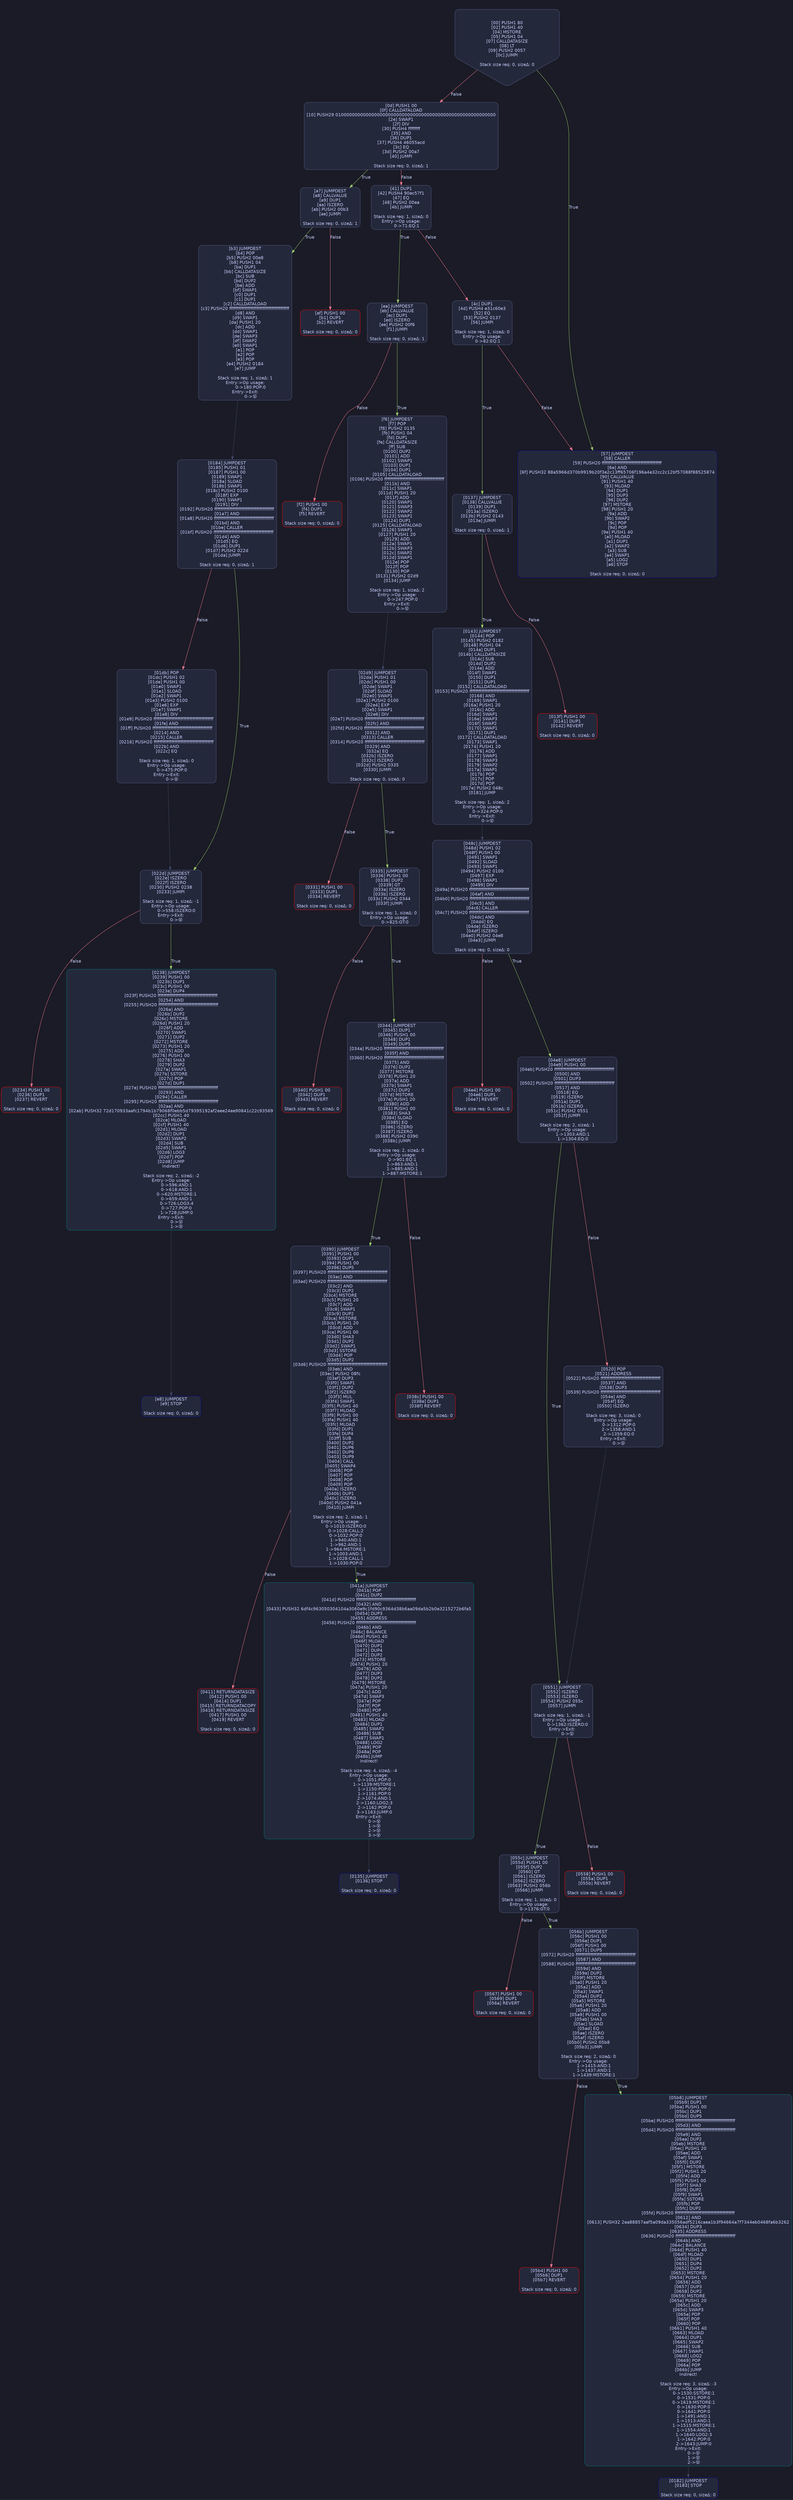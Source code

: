 digraph G {
    node [shape=box, style="filled, rounded", color="#565f89", fontcolor="#c0caf5", fontname="Helvetica", fillcolor="#24283b"];
    edge [color="#414868", fontcolor="#c0caf5", fontname="Helvetica"];
    bgcolor="#1a1b26";
    0 [ label = "[00] PUSH1 80
[02] PUSH1 40
[04] MSTORE
[05] PUSH1 04
[07] CALLDATASIZE
[08] LT
[09] PUSH2 0057
[0c] JUMPI

Stack size req: 0, sizeΔ: 0
" shape = invhouse]
    1 [ label = "[0d] PUSH1 00
[0f] CALLDATALOAD
[10] PUSH29 0100000000000000000000000000000000000000000000000000000000
[2e] SWAP1
[2f] DIV
[30] PUSH4 ffffffff
[35] AND
[36] DUP1
[37] PUSH4 46055acd
[3c] EQ
[3d] PUSH2 00a7
[40] JUMPI

Stack size req: 0, sizeΔ: 1
"]
    2 [ label = "[41] DUP1
[42] PUSH4 90ec57f1
[47] EQ
[48] PUSH2 00ea
[4b] JUMPI

Stack size req: 1, sizeΔ: 0
Entry->Op usage:
	0->71:EQ:1
"]
    3 [ label = "[4c] DUP1
[4d] PUSH4 e31c60e3
[52] EQ
[53] PUSH2 0137
[56] JUMPI

Stack size req: 1, sizeΔ: 0
Entry->Op usage:
	0->82:EQ:1
"]
    4 [ label = "[57] JUMPDEST
[58] CALLER
[59] PUSH20 ffffffffffffffffffffffffffffffffffffffff
[6e] AND
[6f] PUSH32 88a5966d370b9919b20f3e2c13ff65706f196a4e32cc2c12bf57088f88525874
[90] CALLVALUE
[91] PUSH1 40
[93] MLOAD
[94] DUP1
[95] DUP3
[96] DUP2
[97] MSTORE
[98] PUSH1 20
[9a] ADD
[9b] SWAP2
[9c] POP
[9d] POP
[9e] PUSH1 40
[a0] MLOAD
[a1] DUP1
[a2] SWAP2
[a3] SUB
[a4] SWAP1
[a5] LOG2
[a6] STOP

Stack size req: 0, sizeΔ: 0
" color = "darkblue"]
    5 [ label = "[a7] JUMPDEST
[a8] CALLVALUE
[a9] DUP1
[aa] ISZERO
[ab] PUSH2 00b3
[ae] JUMPI

Stack size req: 0, sizeΔ: 1
"]
    6 [ label = "[af] PUSH1 00
[b1] DUP1
[b2] REVERT

Stack size req: 0, sizeΔ: 0
" color = "red"]
    7 [ label = "[b3] JUMPDEST
[b4] POP
[b5] PUSH2 00e8
[b8] PUSH1 04
[ba] DUP1
[bb] CALLDATASIZE
[bc] SUB
[bd] DUP2
[be] ADD
[bf] SWAP1
[c0] DUP1
[c1] DUP1
[c2] CALLDATALOAD
[c3] PUSH20 ffffffffffffffffffffffffffffffffffffffff
[d8] AND
[d9] SWAP1
[da] PUSH1 20
[dc] ADD
[dd] SWAP1
[de] SWAP3
[df] SWAP2
[e0] SWAP1
[e1] POP
[e2] POP
[e3] POP
[e4] PUSH2 0184
[e7] JUMP

Stack size req: 1, sizeΔ: 1
Entry->Op usage:
	0->180:POP:0
Entry->Exit:
	0->😵
"]
    8 [ label = "[e8] JUMPDEST
[e9] STOP

Stack size req: 0, sizeΔ: 0
" color = "darkblue"]
    9 [ label = "[ea] JUMPDEST
[eb] CALLVALUE
[ec] DUP1
[ed] ISZERO
[ee] PUSH2 00f6
[f1] JUMPI

Stack size req: 0, sizeΔ: 1
"]
    10 [ label = "[f2] PUSH1 00
[f4] DUP1
[f5] REVERT

Stack size req: 0, sizeΔ: 0
" color = "red"]
    11 [ label = "[f6] JUMPDEST
[f7] POP
[f8] PUSH2 0135
[fb] PUSH1 04
[fd] DUP1
[fe] CALLDATASIZE
[ff] SUB
[0100] DUP2
[0101] ADD
[0102] SWAP1
[0103] DUP1
[0104] DUP1
[0105] CALLDATALOAD
[0106] PUSH20 ffffffffffffffffffffffffffffffffffffffff
[011b] AND
[011c] SWAP1
[011d] PUSH1 20
[011f] ADD
[0120] SWAP1
[0121] SWAP3
[0122] SWAP2
[0123] SWAP1
[0124] DUP1
[0125] CALLDATALOAD
[0126] SWAP1
[0127] PUSH1 20
[0129] ADD
[012a] SWAP1
[012b] SWAP3
[012c] SWAP2
[012d] SWAP1
[012e] POP
[012f] POP
[0130] POP
[0131] PUSH2 02d9
[0134] JUMP

Stack size req: 1, sizeΔ: 2
Entry->Op usage:
	0->247:POP:0
Entry->Exit:
	0->😵
"]
    12 [ label = "[0135] JUMPDEST
[0136] STOP

Stack size req: 0, sizeΔ: 0
" color = "darkblue"]
    13 [ label = "[0137] JUMPDEST
[0138] CALLVALUE
[0139] DUP1
[013a] ISZERO
[013b] PUSH2 0143
[013e] JUMPI

Stack size req: 0, sizeΔ: 1
"]
    14 [ label = "[013f] PUSH1 00
[0141] DUP1
[0142] REVERT

Stack size req: 0, sizeΔ: 0
" color = "red"]
    15 [ label = "[0143] JUMPDEST
[0144] POP
[0145] PUSH2 0182
[0148] PUSH1 04
[014a] DUP1
[014b] CALLDATASIZE
[014c] SUB
[014d] DUP2
[014e] ADD
[014f] SWAP1
[0150] DUP1
[0151] DUP1
[0152] CALLDATALOAD
[0153] PUSH20 ffffffffffffffffffffffffffffffffffffffff
[0168] AND
[0169] SWAP1
[016a] PUSH1 20
[016c] ADD
[016d] SWAP1
[016e] SWAP3
[016f] SWAP2
[0170] SWAP1
[0171] DUP1
[0172] CALLDATALOAD
[0173] SWAP1
[0174] PUSH1 20
[0176] ADD
[0177] SWAP1
[0178] SWAP3
[0179] SWAP2
[017a] SWAP1
[017b] POP
[017c] POP
[017d] POP
[017e] PUSH2 048c
[0181] JUMP

Stack size req: 1, sizeΔ: 2
Entry->Op usage:
	0->324:POP:0
Entry->Exit:
	0->😵
"]
    16 [ label = "[0182] JUMPDEST
[0183] STOP

Stack size req: 0, sizeΔ: 0
" color = "darkblue"]
    17 [ label = "[0184] JUMPDEST
[0185] PUSH1 01
[0187] PUSH1 00
[0189] SWAP1
[018a] SLOAD
[018b] SWAP1
[018c] PUSH2 0100
[018f] EXP
[0190] SWAP1
[0191] DIV
[0192] PUSH20 ffffffffffffffffffffffffffffffffffffffff
[01a7] AND
[01a8] PUSH20 ffffffffffffffffffffffffffffffffffffffff
[01bd] AND
[01be] CALLER
[01bf] PUSH20 ffffffffffffffffffffffffffffffffffffffff
[01d4] AND
[01d5] EQ
[01d6] DUP1
[01d7] PUSH2 022d
[01da] JUMPI

Stack size req: 0, sizeΔ: 1
"]
    18 [ label = "[01db] POP
[01dc] PUSH1 02
[01de] PUSH1 00
[01e0] SWAP1
[01e1] SLOAD
[01e2] SWAP1
[01e3] PUSH2 0100
[01e6] EXP
[01e7] SWAP1
[01e8] DIV
[01e9] PUSH20 ffffffffffffffffffffffffffffffffffffffff
[01fe] AND
[01ff] PUSH20 ffffffffffffffffffffffffffffffffffffffff
[0214] AND
[0215] CALLER
[0216] PUSH20 ffffffffffffffffffffffffffffffffffffffff
[022b] AND
[022c] EQ

Stack size req: 1, sizeΔ: 0
Entry->Op usage:
	0->475:POP:0
Entry->Exit:
	0->😵
"]
    19 [ label = "[022d] JUMPDEST
[022e] ISZERO
[022f] ISZERO
[0230] PUSH2 0238
[0233] JUMPI

Stack size req: 1, sizeΔ: -1
Entry->Op usage:
	0->558:ISZERO:0
Entry->Exit:
	0->😵
"]
    20 [ label = "[0234] PUSH1 00
[0236] DUP1
[0237] REVERT

Stack size req: 0, sizeΔ: 0
" color = "red"]
    21 [ label = "[0238] JUMPDEST
[0239] PUSH1 00
[023b] DUP1
[023c] PUSH1 00
[023e] DUP4
[023f] PUSH20 ffffffffffffffffffffffffffffffffffffffff
[0254] AND
[0255] PUSH20 ffffffffffffffffffffffffffffffffffffffff
[026a] AND
[026b] DUP2
[026c] MSTORE
[026d] PUSH1 20
[026f] ADD
[0270] SWAP1
[0271] DUP2
[0272] MSTORE
[0273] PUSH1 20
[0275] ADD
[0276] PUSH1 00
[0278] SHA3
[0279] DUP2
[027a] SWAP1
[027b] SSTORE
[027c] POP
[027d] DUP1
[027e] PUSH20 ffffffffffffffffffffffffffffffffffffffff
[0293] AND
[0294] CALLER
[0295] PUSH20 ffffffffffffffffffffffffffffffffffffffff
[02aa] AND
[02ab] PUSH32 72d170933aafc1794b1b79068f0ebb5d79395192af2eee24ee90841c22c93569
[02cc] PUSH1 40
[02ce] MLOAD
[02cf] PUSH1 40
[02d1] MLOAD
[02d2] DUP1
[02d3] SWAP2
[02d4] SUB
[02d5] SWAP1
[02d6] LOG3
[02d7] POP
[02d8] JUMP
Indirect!

Stack size req: 2, sizeΔ: -2
Entry->Op usage:
	0->596:AND:1
	0->618:AND:1
	0->620:MSTORE:1
	0->659:AND:1
	0->726:LOG3:4
	0->727:POP:0
	1->728:JUMP:0
Entry->Exit:
	0->😵
	1->😵
" color = "teal"]
    22 [ label = "[02d9] JUMPDEST
[02da] PUSH1 01
[02dc] PUSH1 00
[02de] SWAP1
[02df] SLOAD
[02e0] SWAP1
[02e1] PUSH2 0100
[02e4] EXP
[02e5] SWAP1
[02e6] DIV
[02e7] PUSH20 ffffffffffffffffffffffffffffffffffffffff
[02fc] AND
[02fd] PUSH20 ffffffffffffffffffffffffffffffffffffffff
[0312] AND
[0313] CALLER
[0314] PUSH20 ffffffffffffffffffffffffffffffffffffffff
[0329] AND
[032a] EQ
[032b] ISZERO
[032c] ISZERO
[032d] PUSH2 0335
[0330] JUMPI

Stack size req: 0, sizeΔ: 0
"]
    23 [ label = "[0331] PUSH1 00
[0333] DUP1
[0334] REVERT

Stack size req: 0, sizeΔ: 0
" color = "red"]
    24 [ label = "[0335] JUMPDEST
[0336] PUSH1 00
[0338] DUP2
[0339] GT
[033a] ISZERO
[033b] ISZERO
[033c] PUSH2 0344
[033f] JUMPI

Stack size req: 1, sizeΔ: 0
Entry->Op usage:
	0->825:GT:0
"]
    25 [ label = "[0340] PUSH1 00
[0342] DUP1
[0343] REVERT

Stack size req: 0, sizeΔ: 0
" color = "red"]
    26 [ label = "[0344] JUMPDEST
[0345] DUP1
[0346] PUSH1 00
[0348] DUP1
[0349] DUP5
[034a] PUSH20 ffffffffffffffffffffffffffffffffffffffff
[035f] AND
[0360] PUSH20 ffffffffffffffffffffffffffffffffffffffff
[0375] AND
[0376] DUP2
[0377] MSTORE
[0378] PUSH1 20
[037a] ADD
[037b] SWAP1
[037c] DUP2
[037d] MSTORE
[037e] PUSH1 20
[0380] ADD
[0381] PUSH1 00
[0383] SHA3
[0384] SLOAD
[0385] EQ
[0386] ISZERO
[0387] ISZERO
[0388] PUSH2 0390
[038b] JUMPI

Stack size req: 2, sizeΔ: 0
Entry->Op usage:
	0->901:EQ:1
	1->863:AND:1
	1->885:AND:1
	1->887:MSTORE:1
"]
    27 [ label = "[038c] PUSH1 00
[038e] DUP1
[038f] REVERT

Stack size req: 0, sizeΔ: 0
" color = "red"]
    28 [ label = "[0390] JUMPDEST
[0391] PUSH1 00
[0393] DUP1
[0394] PUSH1 00
[0396] DUP5
[0397] PUSH20 ffffffffffffffffffffffffffffffffffffffff
[03ac] AND
[03ad] PUSH20 ffffffffffffffffffffffffffffffffffffffff
[03c2] AND
[03c3] DUP2
[03c4] MSTORE
[03c5] PUSH1 20
[03c7] ADD
[03c8] SWAP1
[03c9] DUP2
[03ca] MSTORE
[03cb] PUSH1 20
[03cd] ADD
[03ce] PUSH1 00
[03d0] SHA3
[03d1] DUP2
[03d2] SWAP1
[03d3] SSTORE
[03d4] POP
[03d5] DUP2
[03d6] PUSH20 ffffffffffffffffffffffffffffffffffffffff
[03eb] AND
[03ec] PUSH2 08fc
[03ef] DUP3
[03f0] SWAP1
[03f1] DUP2
[03f2] ISZERO
[03f3] MUL
[03f4] SWAP1
[03f5] PUSH1 40
[03f7] MLOAD
[03f8] PUSH1 00
[03fa] PUSH1 40
[03fc] MLOAD
[03fd] DUP1
[03fe] DUP4
[03ff] SUB
[0400] DUP2
[0401] DUP6
[0402] DUP9
[0403] DUP9
[0404] CALL
[0405] SWAP4
[0406] POP
[0407] POP
[0408] POP
[0409] POP
[040a] ISZERO
[040b] DUP1
[040c] ISZERO
[040d] PUSH2 041a
[0410] JUMPI

Stack size req: 2, sizeΔ: 1
Entry->Op usage:
	0->1010:ISZERO:0
	0->1028:CALL:2
	0->1032:POP:0
	1->940:AND:1
	1->962:AND:1
	1->964:MSTORE:1
	1->1003:AND:1
	1->1028:CALL:1
	1->1030:POP:0
"]
    29 [ label = "[0411] RETURNDATASIZE
[0412] PUSH1 00
[0414] DUP1
[0415] RETURNDATACOPY
[0416] RETURNDATASIZE
[0417] PUSH1 00
[0419] REVERT

Stack size req: 0, sizeΔ: 0
" color = "red"]
    30 [ label = "[041a] JUMPDEST
[041b] POP
[041c] DUP2
[041d] PUSH20 ffffffffffffffffffffffffffffffffffffffff
[0432] AND
[0433] PUSH32 6df4c963050304104a3060e9c1fd90c9364d38b6aa09da5b2b0e3215272b6fa5
[0454] DUP3
[0455] ADDRESS
[0456] PUSH20 ffffffffffffffffffffffffffffffffffffffff
[046b] AND
[046c] BALANCE
[046d] PUSH1 40
[046f] MLOAD
[0470] DUP1
[0471] DUP4
[0472] DUP2
[0473] MSTORE
[0474] PUSH1 20
[0476] ADD
[0477] DUP3
[0478] DUP2
[0479] MSTORE
[047a] PUSH1 20
[047c] ADD
[047d] SWAP3
[047e] POP
[047f] POP
[0480] POP
[0481] PUSH1 40
[0483] MLOAD
[0484] DUP1
[0485] SWAP2
[0486] SUB
[0487] SWAP1
[0488] LOG2
[0489] POP
[048a] POP
[048b] JUMP
Indirect!

Stack size req: 4, sizeΔ: -4
Entry->Op usage:
	0->1051:POP:0
	1->1139:MSTORE:1
	1->1150:POP:0
	1->1161:POP:0
	2->1074:AND:1
	2->1160:LOG2:3
	2->1162:POP:0
	3->1163:JUMP:0
Entry->Exit:
	0->😵
	1->😵
	2->😵
	3->😵
" color = "teal"]
    31 [ label = "[048c] JUMPDEST
[048d] PUSH1 02
[048f] PUSH1 00
[0491] SWAP1
[0492] SLOAD
[0493] SWAP1
[0494] PUSH2 0100
[0497] EXP
[0498] SWAP1
[0499] DIV
[049a] PUSH20 ffffffffffffffffffffffffffffffffffffffff
[04af] AND
[04b0] PUSH20 ffffffffffffffffffffffffffffffffffffffff
[04c5] AND
[04c6] CALLER
[04c7] PUSH20 ffffffffffffffffffffffffffffffffffffffff
[04dc] AND
[04dd] EQ
[04de] ISZERO
[04df] ISZERO
[04e0] PUSH2 04e8
[04e3] JUMPI

Stack size req: 0, sizeΔ: 0
"]
    32 [ label = "[04e4] PUSH1 00
[04e6] DUP1
[04e7] REVERT

Stack size req: 0, sizeΔ: 0
" color = "red"]
    33 [ label = "[04e8] JUMPDEST
[04e9] PUSH1 00
[04eb] PUSH20 ffffffffffffffffffffffffffffffffffffffff
[0500] AND
[0501] DUP3
[0502] PUSH20 ffffffffffffffffffffffffffffffffffffffff
[0517] AND
[0518] EQ
[0519] ISZERO
[051a] DUP1
[051b] ISZERO
[051c] PUSH2 0551
[051f] JUMPI

Stack size req: 2, sizeΔ: 1
Entry->Op usage:
	1->1303:AND:1
	1->1304:EQ:0
"]
    34 [ label = "[0520] POP
[0521] ADDRESS
[0522] PUSH20 ffffffffffffffffffffffffffffffffffffffff
[0537] AND
[0538] DUP3
[0539] PUSH20 ffffffffffffffffffffffffffffffffffffffff
[054e] AND
[054f] EQ
[0550] ISZERO

Stack size req: 3, sizeΔ: 0
Entry->Op usage:
	0->1312:POP:0
	2->1358:AND:1
	2->1359:EQ:0
Entry->Exit:
	0->😵
"]
    35 [ label = "[0551] JUMPDEST
[0552] ISZERO
[0553] ISZERO
[0554] PUSH2 055c
[0557] JUMPI

Stack size req: 1, sizeΔ: -1
Entry->Op usage:
	0->1362:ISZERO:0
Entry->Exit:
	0->😵
"]
    36 [ label = "[0558] PUSH1 00
[055a] DUP1
[055b] REVERT

Stack size req: 0, sizeΔ: 0
" color = "red"]
    37 [ label = "[055c] JUMPDEST
[055d] PUSH1 00
[055f] DUP2
[0560] GT
[0561] ISZERO
[0562] ISZERO
[0563] PUSH2 056b
[0566] JUMPI

Stack size req: 1, sizeΔ: 0
Entry->Op usage:
	0->1376:GT:0
"]
    38 [ label = "[0567] PUSH1 00
[0569] DUP1
[056a] REVERT

Stack size req: 0, sizeΔ: 0
" color = "red"]
    39 [ label = "[056b] JUMPDEST
[056c] PUSH1 00
[056e] DUP1
[056f] PUSH1 00
[0571] DUP5
[0572] PUSH20 ffffffffffffffffffffffffffffffffffffffff
[0587] AND
[0588] PUSH20 ffffffffffffffffffffffffffffffffffffffff
[059d] AND
[059e] DUP2
[059f] MSTORE
[05a0] PUSH1 20
[05a2] ADD
[05a3] SWAP1
[05a4] DUP2
[05a5] MSTORE
[05a6] PUSH1 20
[05a8] ADD
[05a9] PUSH1 00
[05ab] SHA3
[05ac] SLOAD
[05ad] EQ
[05ae] ISZERO
[05af] ISZERO
[05b0] PUSH2 05b8
[05b3] JUMPI

Stack size req: 2, sizeΔ: 0
Entry->Op usage:
	1->1415:AND:1
	1->1437:AND:1
	1->1439:MSTORE:1
"]
    40 [ label = "[05b4] PUSH1 00
[05b6] DUP1
[05b7] REVERT

Stack size req: 0, sizeΔ: 0
" color = "red"]
    41 [ label = "[05b8] JUMPDEST
[05b9] DUP1
[05ba] PUSH1 00
[05bc] DUP1
[05bd] DUP5
[05be] PUSH20 ffffffffffffffffffffffffffffffffffffffff
[05d3] AND
[05d4] PUSH20 ffffffffffffffffffffffffffffffffffffffff
[05e9] AND
[05ea] DUP2
[05eb] MSTORE
[05ec] PUSH1 20
[05ee] ADD
[05ef] SWAP1
[05f0] DUP2
[05f1] MSTORE
[05f2] PUSH1 20
[05f4] ADD
[05f5] PUSH1 00
[05f7] SHA3
[05f8] DUP2
[05f9] SWAP1
[05fa] SSTORE
[05fb] POP
[05fc] DUP2
[05fd] PUSH20 ffffffffffffffffffffffffffffffffffffffff
[0612] AND
[0613] PUSH32 2ea88857aaf5a09da335056adf5216caea1b3f94664a7f7344eb0468fa6b3262
[0634] DUP3
[0635] ADDRESS
[0636] PUSH20 ffffffffffffffffffffffffffffffffffffffff
[064b] AND
[064c] BALANCE
[064d] PUSH1 40
[064f] MLOAD
[0650] DUP1
[0651] DUP4
[0652] DUP2
[0653] MSTORE
[0654] PUSH1 20
[0656] ADD
[0657] DUP3
[0658] DUP2
[0659] MSTORE
[065a] PUSH1 20
[065c] ADD
[065d] SWAP3
[065e] POP
[065f] POP
[0660] POP
[0661] PUSH1 40
[0663] MLOAD
[0664] DUP1
[0665] SWAP2
[0666] SUB
[0667] SWAP1
[0668] LOG2
[0669] POP
[066a] POP
[066b] JUMP
Indirect!

Stack size req: 3, sizeΔ: -3
Entry->Op usage:
	0->1530:SSTORE:1
	0->1531:POP:0
	0->1619:MSTORE:1
	0->1630:POP:0
	0->1641:POP:0
	1->1491:AND:1
	1->1513:AND:1
	1->1515:MSTORE:1
	1->1554:AND:1
	1->1640:LOG2:3
	1->1642:POP:0
	2->1643:JUMP:0
Entry->Exit:
	0->😵
	1->😵
	2->😵
" color = "teal"]
    0 -> 1 [ label = "False" color = "#f7768e"]
    0 -> 4 [ label = "True" color = "#9ece6a"]
    1 -> 2 [ label = "False" color = "#f7768e"]
    1 -> 5 [ label = "True" color = "#9ece6a"]
    2 -> 3 [ label = "False" color = "#f7768e"]
    2 -> 9 [ label = "True" color = "#9ece6a"]
    3 -> 4 [ label = "False" color = "#f7768e"]
    3 -> 13 [ label = "True" color = "#9ece6a"]
    5 -> 6 [ label = "False" color = "#f7768e"]
    5 -> 7 [ label = "True" color = "#9ece6a"]
    7 -> 17 [ ]
    9 -> 10 [ label = "False" color = "#f7768e"]
    9 -> 11 [ label = "True" color = "#9ece6a"]
    11 -> 22 [ ]
    13 -> 14 [ label = "False" color = "#f7768e"]
    13 -> 15 [ label = "True" color = "#9ece6a"]
    15 -> 31 [ ]
    17 -> 18 [ label = "False" color = "#f7768e"]
    17 -> 19 [ label = "True" color = "#9ece6a"]
    18 -> 19 [ ]
    19 -> 20 [ label = "False" color = "#f7768e"]
    19 -> 21 [ label = "True" color = "#9ece6a"]
    22 -> 23 [ label = "False" color = "#f7768e"]
    22 -> 24 [ label = "True" color = "#9ece6a"]
    24 -> 25 [ label = "False" color = "#f7768e"]
    24 -> 26 [ label = "True" color = "#9ece6a"]
    26 -> 27 [ label = "False" color = "#f7768e"]
    26 -> 28 [ label = "True" color = "#9ece6a"]
    28 -> 29 [ label = "False" color = "#f7768e"]
    28 -> 30 [ label = "True" color = "#9ece6a"]
    31 -> 32 [ label = "False" color = "#f7768e"]
    31 -> 33 [ label = "True" color = "#9ece6a"]
    33 -> 34 [ label = "False" color = "#f7768e"]
    33 -> 35 [ label = "True" color = "#9ece6a"]
    34 -> 35 [ ]
    35 -> 36 [ label = "False" color = "#f7768e"]
    35 -> 37 [ label = "True" color = "#9ece6a"]
    37 -> 38 [ label = "False" color = "#f7768e"]
    37 -> 39 [ label = "True" color = "#9ece6a"]
    39 -> 40 [ label = "False" color = "#f7768e"]
    39 -> 41 [ label = "True" color = "#9ece6a"]
    21 -> 8 [ ]
    30 -> 12 [ ]
    41 -> 16 [ ]

}
